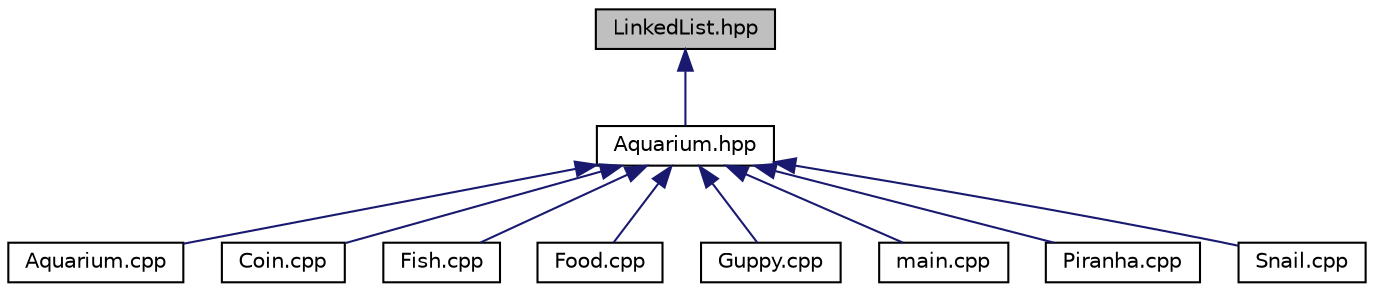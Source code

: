 digraph "LinkedList.hpp"
{
  edge [fontname="Helvetica",fontsize="10",labelfontname="Helvetica",labelfontsize="10"];
  node [fontname="Helvetica",fontsize="10",shape=record];
  Node1 [label="LinkedList.hpp",height=0.2,width=0.4,color="black", fillcolor="grey75", style="filled", fontcolor="black"];
  Node1 -> Node2 [dir="back",color="midnightblue",fontsize="10",style="solid"];
  Node2 [label="Aquarium.hpp",height=0.2,width=0.4,color="black", fillcolor="white", style="filled",URL="$_aquarium_8hpp.html"];
  Node2 -> Node3 [dir="back",color="midnightblue",fontsize="10",style="solid"];
  Node3 [label="Aquarium.cpp",height=0.2,width=0.4,color="black", fillcolor="white", style="filled",URL="$_aquarium_8cpp.html"];
  Node2 -> Node4 [dir="back",color="midnightblue",fontsize="10",style="solid"];
  Node4 [label="Coin.cpp",height=0.2,width=0.4,color="black", fillcolor="white", style="filled",URL="$_coin_8cpp.html"];
  Node2 -> Node5 [dir="back",color="midnightblue",fontsize="10",style="solid"];
  Node5 [label="Fish.cpp",height=0.2,width=0.4,color="black", fillcolor="white", style="filled",URL="$_fish_8cpp.html"];
  Node2 -> Node6 [dir="back",color="midnightblue",fontsize="10",style="solid"];
  Node6 [label="Food.cpp",height=0.2,width=0.4,color="black", fillcolor="white", style="filled",URL="$_food_8cpp.html"];
  Node2 -> Node7 [dir="back",color="midnightblue",fontsize="10",style="solid"];
  Node7 [label="Guppy.cpp",height=0.2,width=0.4,color="black", fillcolor="white", style="filled",URL="$_guppy_8cpp.html"];
  Node2 -> Node8 [dir="back",color="midnightblue",fontsize="10",style="solid"];
  Node8 [label="main.cpp",height=0.2,width=0.4,color="black", fillcolor="white", style="filled",URL="$main_8cpp.html"];
  Node2 -> Node9 [dir="back",color="midnightblue",fontsize="10",style="solid"];
  Node9 [label="Piranha.cpp",height=0.2,width=0.4,color="black", fillcolor="white", style="filled",URL="$_piranha_8cpp.html"];
  Node2 -> Node10 [dir="back",color="midnightblue",fontsize="10",style="solid"];
  Node10 [label="Snail.cpp",height=0.2,width=0.4,color="black", fillcolor="white", style="filled",URL="$_snail_8cpp.html"];
}
